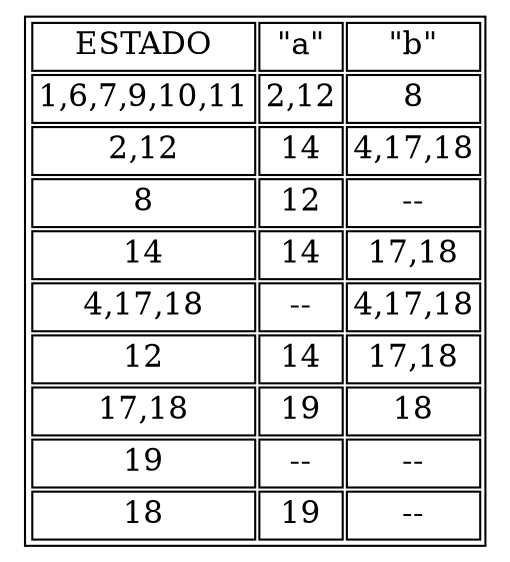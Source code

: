 digraph Grafica{
graph [ratio=fill];
node [label="\N", fontsize=15, shape=plaintext];
graph [bb="0,0,352,154"];arset [label=<
        <TABLE ALIGN="LEFT">
<TR><TD>ESTADO</TD>
<TD>"a"</TD>
<TD>"b"</TD>
</TR><TR><TD>1,6,7,9,10,11</TD>
<TD>2,12</TD>
<TD>8</TD>
</TR><TR><TD>2,12</TD>
<TD>14</TD>
<TD>4,17,18</TD>
</TR><TR><TD>8</TD>
<TD>12</TD>
<TD>--</TD>
</TR><TR><TD>14</TD>
<TD>14</TD>
<TD>17,18</TD>
</TR><TR><TD>4,17,18</TD>
<TD>--</TD>
<TD>4,17,18</TD>
</TR><TR><TD>12</TD>
<TD>14</TD>
<TD>17,18</TD>
</TR><TR><TD>17,18</TD>
<TD>19</TD>
<TD>18</TD>
</TR><TR><TD>19</TD>
<TD>--</TD>
<TD>--</TD>
</TR><TR><TD>18</TD>
<TD>19</TD>
<TD>--</TD>
</TR></TABLE>
>,];
}